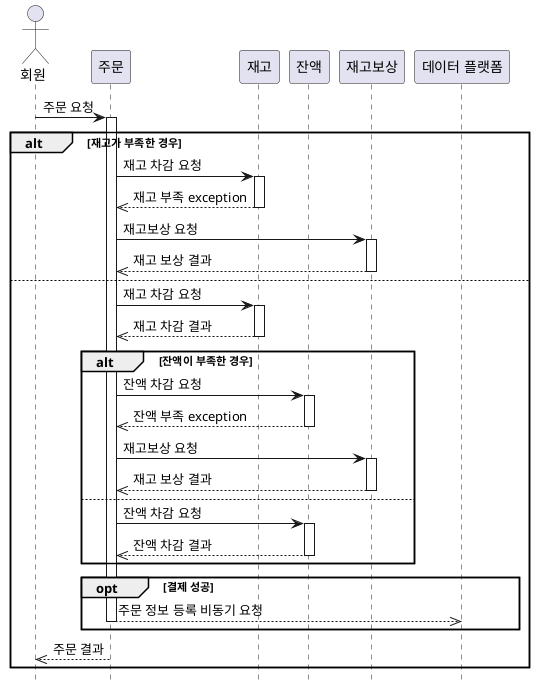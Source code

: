 @startuml

hide footbox
autoactivate on

actor "회원" as c


participant "주문" as orders
participant "재고" as stock
participant "잔액" as cash
participant "재고보상" as restoreStock
participant "데이터 플랫폼" as dp

c -> orders: 주문 요청

alt 재고가 부족한 경우
    orders -> stock: 재고 차감 요청
    orders <<-- stock: 재고 부족 exception
    orders -> restoreStock: 재고보상 요청
    orders <<-- restoreStock: 재고 보상 결과
else
    orders -> stock: 재고 차감 요청
    orders <<-- stock: 재고 차감 결과
    alt 잔액이 부족한 경우
        orders -> cash: 잔액 차감 요청
        orders <<-- cash: 잔액 부족 exception
        orders -> restoreStock: 재고보상 요청
        orders <<-- restoreStock: 재고 보상 결과
    else
        orders -> cash: 잔액 차감 요청
        orders <<-- cash: 잔액 차감 결과

    end alt
    opt 결제 성공
        orders -->> dp: 주문 정보 등록 비동기 요청
    end opt
c <<-- orders:주문 결과

end alt
@enduml